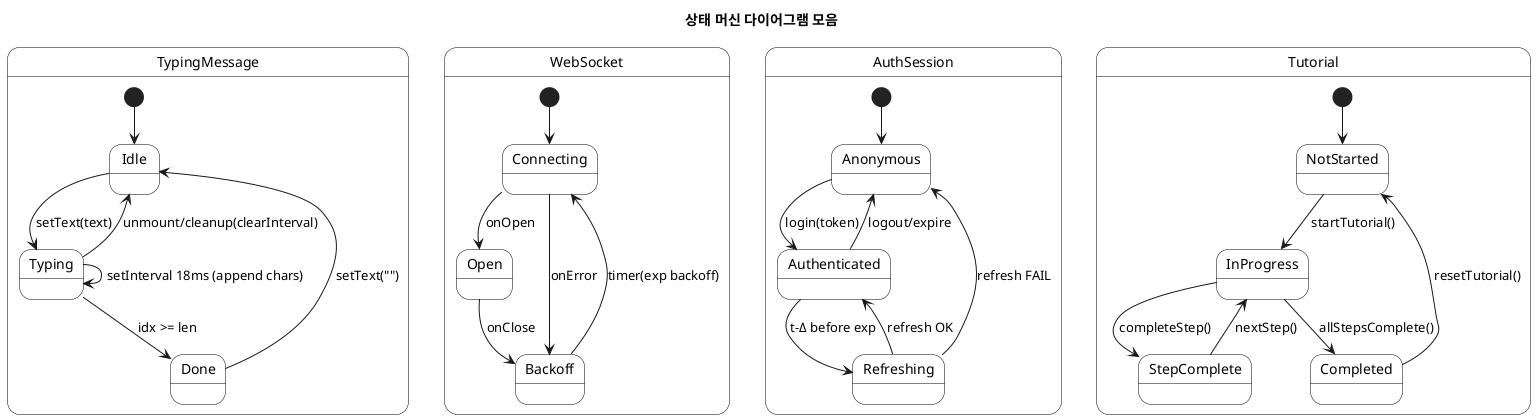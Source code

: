 @startuml
skinparam backgroundColor white
skinparam state {
  BackgroundColor white
  BorderColor black
  FontColor black
}

title 상태 머신 다이어그램 모음

' TypingMessage 상태 머신
state TypingMessage {
  [*] --> Idle
  Idle --> Typing : setText(text)
  Typing --> Typing : setInterval 18ms (append chars)
  Typing --> Done : idx >= len
  Done --> Idle : setText("")
  Typing --> Idle : unmount/cleanup(clearInterval)
}

' WS 연결 재시도 상태 머신
state WebSocket {
  [*] --> Connecting
  Connecting --> Open : onOpen
  Connecting --> Backoff : onError
  Open --> Backoff : onClose
  Backoff --> Connecting : timer(exp backoff)
}

' 인증 세션 상태 머신
state AuthSession {
  [*] --> Anonymous
  Anonymous --> Authenticated : login(token)
  Authenticated --> Anonymous : logout/expire
  Authenticated --> Refreshing : t-Δ before exp
  Refreshing --> Authenticated : refresh OK
  Refreshing --> Anonymous : refresh FAIL
}

' 튜토리얼 진행 상태 머신
state Tutorial {
  [*] --> NotStarted
  NotStarted --> InProgress : startTutorial()
  InProgress --> StepComplete : completeStep()
  StepComplete --> InProgress : nextStep()
  InProgress --> Completed : allStepsComplete()
  Completed --> NotStarted : resetTutorial()
}
@enduml
